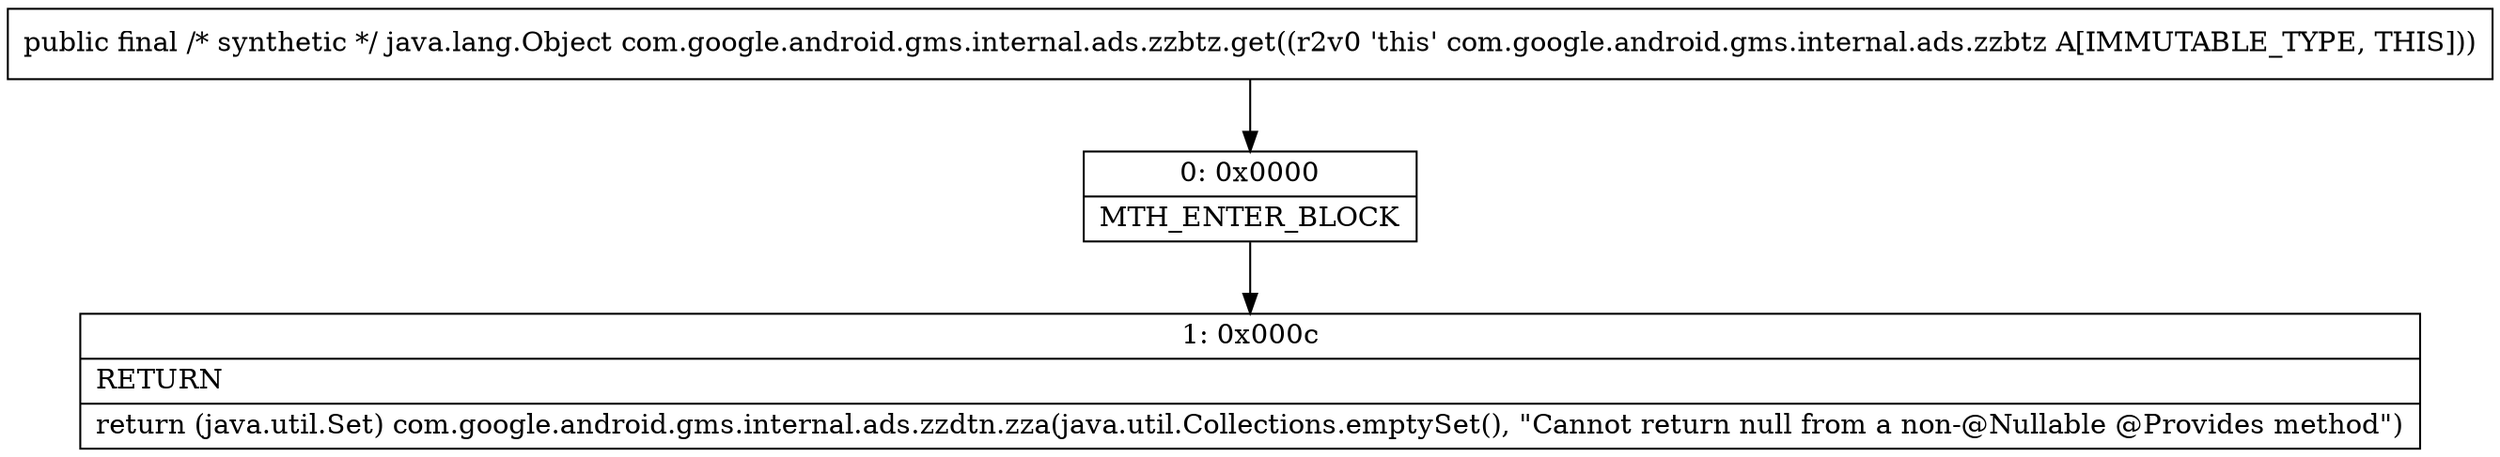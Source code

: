 digraph "CFG forcom.google.android.gms.internal.ads.zzbtz.get()Ljava\/lang\/Object;" {
Node_0 [shape=record,label="{0\:\ 0x0000|MTH_ENTER_BLOCK\l}"];
Node_1 [shape=record,label="{1\:\ 0x000c|RETURN\l|return (java.util.Set) com.google.android.gms.internal.ads.zzdtn.zza(java.util.Collections.emptySet(), \"Cannot return null from a non\-@Nullable @Provides method\")\l}"];
MethodNode[shape=record,label="{public final \/* synthetic *\/ java.lang.Object com.google.android.gms.internal.ads.zzbtz.get((r2v0 'this' com.google.android.gms.internal.ads.zzbtz A[IMMUTABLE_TYPE, THIS])) }"];
MethodNode -> Node_0;
Node_0 -> Node_1;
}

